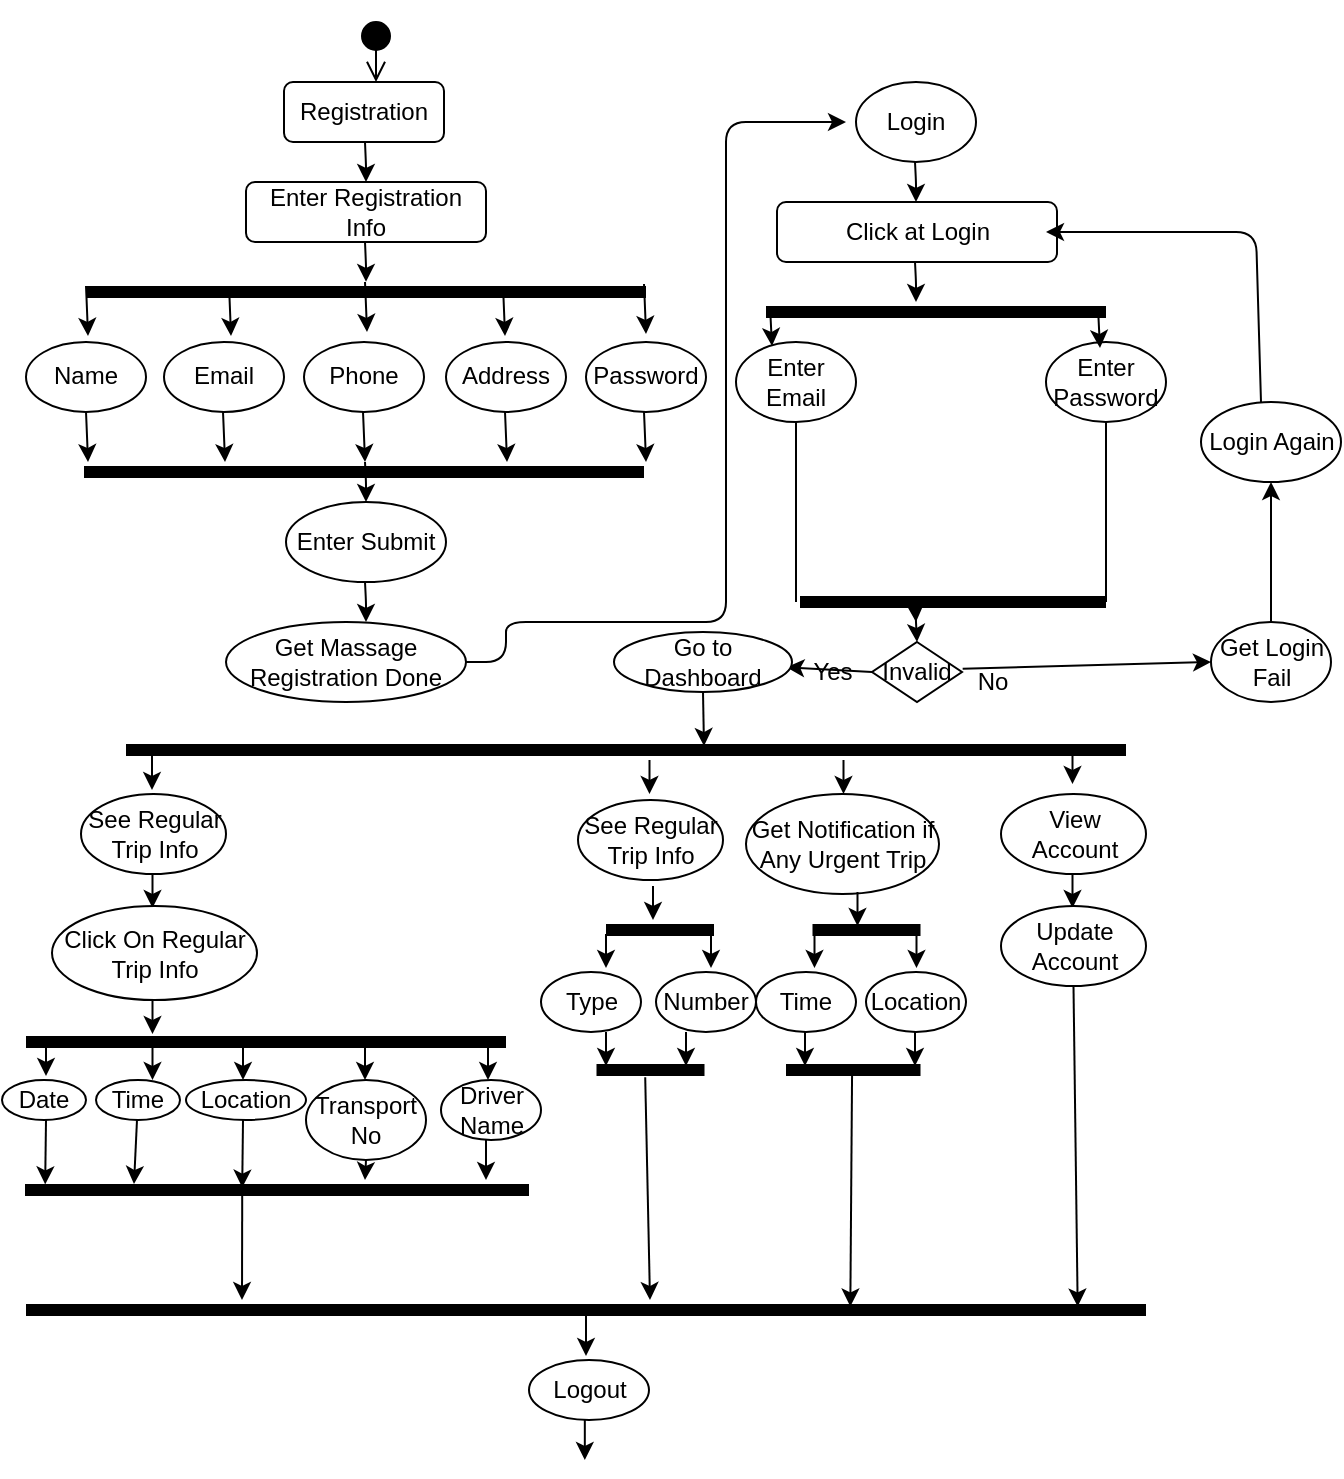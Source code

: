 <mxfile version="14.9.6" type="github">
  <diagram id="tKXObVT6ODstsICqTzrA" name="Page-1">
    <mxGraphModel dx="1038" dy="579" grid="1" gridSize="10" guides="1" tooltips="1" connect="1" arrows="1" fold="1" page="1" pageScale="1" pageWidth="827" pageHeight="1169" math="0" shadow="0">
      <root>
        <mxCell id="0" />
        <mxCell id="1" parent="0" />
        <mxCell id="a5vDsfFaX1BTuz3lG2Y1-60" value="" style="endArrow=classic;html=1;" edge="1" parent="1">
          <mxGeometry x="30" y="51" width="50" height="50" as="geometry">
            <mxPoint x="199.5" y="261" as="sourcePoint" />
            <mxPoint x="200" y="281" as="targetPoint" />
            <Array as="points">
              <mxPoint x="200" y="271" />
            </Array>
          </mxGeometry>
        </mxCell>
        <mxCell id="a5vDsfFaX1BTuz3lG2Y1-61" value="Get Massage Registration Done" style="ellipse;whiteSpace=wrap;html=1;" vertex="1" parent="1">
          <mxGeometry x="130" y="341" width="120" height="40" as="geometry" />
        </mxCell>
        <mxCell id="a5vDsfFaX1BTuz3lG2Y1-62" value="" style="endArrow=classic;html=1;" edge="1" parent="1">
          <mxGeometry x="30" y="41" width="50" height="50" as="geometry">
            <mxPoint x="199.5" y="321" as="sourcePoint" />
            <mxPoint x="200" y="341" as="targetPoint" />
            <Array as="points">
              <mxPoint x="200" y="331" />
            </Array>
          </mxGeometry>
        </mxCell>
        <mxCell id="a5vDsfFaX1BTuz3lG2Y1-63" value="Enter Submit" style="ellipse;whiteSpace=wrap;html=1;" vertex="1" parent="1">
          <mxGeometry x="160" y="281" width="80" height="40" as="geometry" />
        </mxCell>
        <mxCell id="a5vDsfFaX1BTuz3lG2Y1-64" value="" style="endArrow=classic;html=1;exitX=1;exitY=0.5;exitDx=0;exitDy=0;" edge="1" parent="1" source="a5vDsfFaX1BTuz3lG2Y1-61">
          <mxGeometry x="30" y="71" width="50" height="50" as="geometry">
            <mxPoint x="260" y="351" as="sourcePoint" />
            <mxPoint x="440" y="91" as="targetPoint" />
            <Array as="points">
              <mxPoint x="270" y="361" />
              <mxPoint x="270" y="341" />
              <mxPoint x="380" y="341" />
              <mxPoint x="380" y="261" />
              <mxPoint x="380" y="91" />
            </Array>
          </mxGeometry>
        </mxCell>
        <mxCell id="a5vDsfFaX1BTuz3lG2Y1-65" value="Login" style="ellipse;whiteSpace=wrap;html=1;" vertex="1" parent="1">
          <mxGeometry x="445" y="71" width="60" height="40" as="geometry" />
        </mxCell>
        <mxCell id="a5vDsfFaX1BTuz3lG2Y1-66" value="" style="endArrow=classic;html=1;" edge="1" parent="1">
          <mxGeometry x="30" y="21" width="50" height="50" as="geometry">
            <mxPoint x="474.5" y="111" as="sourcePoint" />
            <mxPoint x="475" y="131" as="targetPoint" />
            <Array as="points">
              <mxPoint x="475" y="121" />
            </Array>
          </mxGeometry>
        </mxCell>
        <mxCell id="a5vDsfFaX1BTuz3lG2Y1-67" value="Click at Login" style="rounded=1;whiteSpace=wrap;html=1;" vertex="1" parent="1">
          <mxGeometry x="405.5" y="131" width="140" height="30" as="geometry" />
        </mxCell>
        <mxCell id="a5vDsfFaX1BTuz3lG2Y1-68" value="" style="endArrow=classic;html=1;" edge="1" parent="1">
          <mxGeometry x="30" y="11" width="50" height="50" as="geometry">
            <mxPoint x="474.5" y="161" as="sourcePoint" />
            <mxPoint x="475" y="181" as="targetPoint" />
            <Array as="points">
              <mxPoint x="475" y="171" />
            </Array>
          </mxGeometry>
        </mxCell>
        <mxCell id="a5vDsfFaX1BTuz3lG2Y1-69" value="Enter Email" style="ellipse;whiteSpace=wrap;html=1;" vertex="1" parent="1">
          <mxGeometry x="385" y="201" width="60" height="40" as="geometry" />
        </mxCell>
        <mxCell id="a5vDsfFaX1BTuz3lG2Y1-70" value="Enter Password" style="ellipse;whiteSpace=wrap;html=1;" vertex="1" parent="1">
          <mxGeometry x="540" y="201" width="60" height="40" as="geometry" />
        </mxCell>
        <mxCell id="a5vDsfFaX1BTuz3lG2Y1-71" value="" style="endArrow=classic;html=1;" edge="1" parent="1">
          <mxGeometry x="56" y="4" width="50" height="50" as="geometry">
            <mxPoint x="566" y="184" as="sourcePoint" />
            <mxPoint x="567" y="204" as="targetPoint" />
            <Array as="points">
              <mxPoint x="566.5" y="194" />
            </Array>
          </mxGeometry>
        </mxCell>
        <mxCell id="a5vDsfFaX1BTuz3lG2Y1-72" value="" style="endArrow=none;html=1;entryX=0.5;entryY=1;entryDx=0;entryDy=0;" edge="1" parent="1" target="a5vDsfFaX1BTuz3lG2Y1-69">
          <mxGeometry x="30" y="71" width="50" height="50" as="geometry">
            <mxPoint x="415" y="331" as="sourcePoint" />
            <mxPoint x="460" y="281" as="targetPoint" />
          </mxGeometry>
        </mxCell>
        <mxCell id="a5vDsfFaX1BTuz3lG2Y1-73" value="" style="endArrow=none;html=1;entryX=0.5;entryY=1;entryDx=0;entryDy=0;" edge="1" parent="1" target="a5vDsfFaX1BTuz3lG2Y1-70">
          <mxGeometry x="30" y="71" width="50" height="50" as="geometry">
            <mxPoint x="570" y="331" as="sourcePoint" />
            <mxPoint x="460" y="281" as="targetPoint" />
          </mxGeometry>
        </mxCell>
        <mxCell id="a5vDsfFaX1BTuz3lG2Y1-74" value="" style="endArrow=classic;html=1;" edge="1" parent="1">
          <mxGeometry x="30" y="71" width="50" height="50" as="geometry">
            <mxPoint x="474.5" y="331" as="sourcePoint" />
            <mxPoint x="475" y="341" as="targetPoint" />
            <Array as="points">
              <mxPoint x="475" y="341" />
            </Array>
          </mxGeometry>
        </mxCell>
        <mxCell id="a5vDsfFaX1BTuz3lG2Y1-75" value="Invalid" style="rhombus;whiteSpace=wrap;html=1;" vertex="1" parent="1">
          <mxGeometry x="453" y="351" width="45" height="30" as="geometry" />
        </mxCell>
        <mxCell id="a5vDsfFaX1BTuz3lG2Y1-76" value="" style="endArrow=classic;html=1;exitX=0;exitY=0.5;exitDx=0;exitDy=0;entryX=-0.07;entryY=0.38;entryDx=0;entryDy=0;entryPerimeter=0;" edge="1" parent="1" source="a5vDsfFaX1BTuz3lG2Y1-75" target="a5vDsfFaX1BTuz3lG2Y1-78">
          <mxGeometry x="30" y="71" width="50" height="50" as="geometry">
            <mxPoint x="410" y="431" as="sourcePoint" />
            <mxPoint x="420" y="381" as="targetPoint" />
          </mxGeometry>
        </mxCell>
        <mxCell id="a5vDsfFaX1BTuz3lG2Y1-77" value="Go to Dashboard" style="ellipse;whiteSpace=wrap;html=1;" vertex="1" parent="1">
          <mxGeometry x="324" y="346" width="89" height="30" as="geometry" />
        </mxCell>
        <mxCell id="a5vDsfFaX1BTuz3lG2Y1-78" value="Yes" style="text;html=1;align=center;verticalAlign=middle;resizable=0;points=[];autosize=1;strokeColor=none;" vertex="1" parent="1">
          <mxGeometry x="413" y="356" width="40" height="20" as="geometry" />
        </mxCell>
        <mxCell id="a5vDsfFaX1BTuz3lG2Y1-79" value="No" style="text;html=1;align=center;verticalAlign=middle;resizable=0;points=[];autosize=1;strokeColor=none;" vertex="1" parent="1">
          <mxGeometry x="498" y="361" width="30" height="20" as="geometry" />
        </mxCell>
        <mxCell id="a5vDsfFaX1BTuz3lG2Y1-80" value="Get Login Fail" style="ellipse;whiteSpace=wrap;html=1;" vertex="1" parent="1">
          <mxGeometry x="622.5" y="341" width="60" height="40" as="geometry" />
        </mxCell>
        <mxCell id="a5vDsfFaX1BTuz3lG2Y1-81" value="" style="endArrow=classic;html=1;entryX=0;entryY=0.5;entryDx=0;entryDy=0;exitX=0.011;exitY=0.167;exitDx=0;exitDy=0;exitPerimeter=0;" edge="1" parent="1" source="a5vDsfFaX1BTuz3lG2Y1-79" target="a5vDsfFaX1BTuz3lG2Y1-80">
          <mxGeometry x="30" y="63" width="50" height="50" as="geometry">
            <mxPoint x="497" y="373" as="sourcePoint" />
            <mxPoint x="590" y="373" as="targetPoint" />
          </mxGeometry>
        </mxCell>
        <mxCell id="a5vDsfFaX1BTuz3lG2Y1-82" value="" style="endArrow=classic;html=1;exitX=0.5;exitY=0;exitDx=0;exitDy=0;" edge="1" parent="1">
          <mxGeometry x="25" y="71" width="50" height="50" as="geometry">
            <mxPoint x="647.5" y="231" as="sourcePoint" />
            <mxPoint x="540" y="146" as="targetPoint" />
            <Array as="points">
              <mxPoint x="645" y="146" />
            </Array>
          </mxGeometry>
        </mxCell>
        <mxCell id="a5vDsfFaX1BTuz3lG2Y1-83" value="Login Again" style="ellipse;whiteSpace=wrap;html=1;" vertex="1" parent="1">
          <mxGeometry x="617.5" y="231" width="70" height="40" as="geometry" />
        </mxCell>
        <mxCell id="a5vDsfFaX1BTuz3lG2Y1-84" value="" style="endArrow=classic;html=1;exitX=0.5;exitY=0;exitDx=0;exitDy=0;entryX=0.5;entryY=1;entryDx=0;entryDy=0;" edge="1" parent="1" source="a5vDsfFaX1BTuz3lG2Y1-80" target="a5vDsfFaX1BTuz3lG2Y1-83">
          <mxGeometry x="30" y="71" width="50" height="50" as="geometry">
            <mxPoint x="410" y="431" as="sourcePoint" />
            <mxPoint x="460" y="381" as="targetPoint" />
          </mxGeometry>
        </mxCell>
        <mxCell id="a5vDsfFaX1BTuz3lG2Y1-85" value="Registration" style="rounded=1;whiteSpace=wrap;html=1;" vertex="1" parent="1">
          <mxGeometry x="159" y="71" width="80" height="30" as="geometry" />
        </mxCell>
        <mxCell id="a5vDsfFaX1BTuz3lG2Y1-86" value="Enter Registration Info" style="rounded=1;whiteSpace=wrap;html=1;" vertex="1" parent="1">
          <mxGeometry x="140" y="121" width="120" height="30" as="geometry" />
        </mxCell>
        <mxCell id="a5vDsfFaX1BTuz3lG2Y1-87" value="" style="endArrow=classic;html=1;" edge="1" parent="1">
          <mxGeometry x="30" y="66.142" width="50" height="58.294" as="geometry">
            <mxPoint x="199.5" y="101.118" as="sourcePoint" />
            <mxPoint x="200" y="121" as="targetPoint" />
            <Array as="points">
              <mxPoint x="200" y="112.777" />
            </Array>
          </mxGeometry>
        </mxCell>
        <mxCell id="a5vDsfFaX1BTuz3lG2Y1-88" value="" style="endArrow=classic;html=1;" edge="1" parent="1">
          <mxGeometry x="30" y="46.072" width="50" height="58.294" as="geometry">
            <mxPoint x="199.5" y="151.001" as="sourcePoint" />
            <mxPoint x="200" y="170.93" as="targetPoint" />
            <Array as="points">
              <mxPoint x="200" y="162.66" />
            </Array>
          </mxGeometry>
        </mxCell>
        <mxCell id="a5vDsfFaX1BTuz3lG2Y1-89" value="Name" style="ellipse;whiteSpace=wrap;html=1;" vertex="1" parent="1">
          <mxGeometry x="30" y="201.004" width="60" height="34.976" as="geometry" />
        </mxCell>
        <mxCell id="a5vDsfFaX1BTuz3lG2Y1-90" value="Email" style="ellipse;whiteSpace=wrap;html=1;" vertex="1" parent="1">
          <mxGeometry x="99" y="201.004" width="60" height="34.976" as="geometry" />
        </mxCell>
        <mxCell id="a5vDsfFaX1BTuz3lG2Y1-91" value="Phone" style="ellipse;whiteSpace=wrap;html=1;" vertex="1" parent="1">
          <mxGeometry x="169" y="201.004" width="60" height="34.976" as="geometry" />
        </mxCell>
        <mxCell id="a5vDsfFaX1BTuz3lG2Y1-92" value="Address" style="ellipse;whiteSpace=wrap;html=1;" vertex="1" parent="1">
          <mxGeometry x="240" y="201.004" width="60" height="34.976" as="geometry" />
        </mxCell>
        <mxCell id="a5vDsfFaX1BTuz3lG2Y1-93" value="Password" style="ellipse;whiteSpace=wrap;html=1;" vertex="1" parent="1">
          <mxGeometry x="310" y="201.004" width="60" height="34.976" as="geometry" />
        </mxCell>
        <mxCell id="a5vDsfFaX1BTuz3lG2Y1-94" value="" style="html=1;verticalAlign=bottom;startArrow=circle;startFill=1;endArrow=open;startSize=6;endSize=8;" edge="1" parent="1">
          <mxGeometry x="30" y="40" width="80" as="geometry">
            <mxPoint x="205" y="40" as="sourcePoint" />
            <mxPoint x="205" y="71" as="targetPoint" />
          </mxGeometry>
        </mxCell>
        <mxCell id="a5vDsfFaX1BTuz3lG2Y1-95" value="" style="shape=line;html=1;strokeWidth=6;" vertex="1" parent="1">
          <mxGeometry x="60" y="171" width="280" height="10" as="geometry" />
        </mxCell>
        <mxCell id="a5vDsfFaX1BTuz3lG2Y1-96" value="" style="endArrow=classic;html=1;" edge="1" parent="1">
          <mxGeometry x="30" y="33.092" width="50" height="58.294" as="geometry">
            <mxPoint x="60" y="172.997" as="sourcePoint" />
            <mxPoint x="61" y="197.95" as="targetPoint" />
            <Array as="points">
              <mxPoint x="60.5" y="184.656" />
            </Array>
          </mxGeometry>
        </mxCell>
        <mxCell id="a5vDsfFaX1BTuz3lG2Y1-97" value="" style="endArrow=classic;html=1;" edge="1" parent="1">
          <mxGeometry x="101.5" y="33.092" width="50" height="58.294" as="geometry">
            <mxPoint x="131.5" y="172.997" as="sourcePoint" />
            <mxPoint x="132.5" y="197.95" as="targetPoint" />
            <Array as="points">
              <mxPoint x="132" y="184.656" />
            </Array>
          </mxGeometry>
        </mxCell>
        <mxCell id="a5vDsfFaX1BTuz3lG2Y1-98" value="" style="endArrow=classic;html=1;" edge="1" parent="1">
          <mxGeometry x="169.5" y="31.092" width="50" height="58.294" as="geometry">
            <mxPoint x="199.5" y="170.997" as="sourcePoint" />
            <mxPoint x="200.5" y="195.95" as="targetPoint" />
            <Array as="points">
              <mxPoint x="200" y="182.656" />
            </Array>
          </mxGeometry>
        </mxCell>
        <mxCell id="a5vDsfFaX1BTuz3lG2Y1-99" value="" style="endArrow=classic;html=1;" edge="1" parent="1">
          <mxGeometry x="238.5" y="33.092" width="50" height="58.294" as="geometry">
            <mxPoint x="268.5" y="172.997" as="sourcePoint" />
            <mxPoint x="269.5" y="197.95" as="targetPoint" />
            <Array as="points">
              <mxPoint x="269" y="184.656" />
            </Array>
          </mxGeometry>
        </mxCell>
        <mxCell id="a5vDsfFaX1BTuz3lG2Y1-100" value="" style="endArrow=classic;html=1;" edge="1" parent="1">
          <mxGeometry x="309" y="32.092" width="50" height="58.294" as="geometry">
            <mxPoint x="339" y="171.997" as="sourcePoint" />
            <mxPoint x="340" y="196.95" as="targetPoint" />
            <Array as="points">
              <mxPoint x="339.5" y="183.656" />
            </Array>
          </mxGeometry>
        </mxCell>
        <mxCell id="a5vDsfFaX1BTuz3lG2Y1-101" value="" style="endArrow=classic;html=1;" edge="1" parent="1">
          <mxGeometry x="30" y="96.072" width="50" height="58.294" as="geometry">
            <mxPoint x="60" y="235.977" as="sourcePoint" />
            <mxPoint x="61" y="261" as="targetPoint" />
            <Array as="points">
              <mxPoint x="60.5" y="247.636" />
            </Array>
          </mxGeometry>
        </mxCell>
        <mxCell id="a5vDsfFaX1BTuz3lG2Y1-102" value="" style="endArrow=classic;html=1;" edge="1" parent="1">
          <mxGeometry x="98.5" y="96.072" width="50" height="58.294" as="geometry">
            <mxPoint x="128.5" y="235.977" as="sourcePoint" />
            <mxPoint x="129.5" y="261" as="targetPoint" />
            <Array as="points">
              <mxPoint x="129" y="247.636" />
            </Array>
          </mxGeometry>
        </mxCell>
        <mxCell id="a5vDsfFaX1BTuz3lG2Y1-103" value="" style="endArrow=classic;html=1;" edge="1" parent="1">
          <mxGeometry x="168.5" y="96.072" width="50" height="58.294" as="geometry">
            <mxPoint x="198.5" y="235.977" as="sourcePoint" />
            <mxPoint x="199.5" y="261" as="targetPoint" />
            <Array as="points">
              <mxPoint x="199" y="247.636" />
            </Array>
          </mxGeometry>
        </mxCell>
        <mxCell id="a5vDsfFaX1BTuz3lG2Y1-104" value="" style="endArrow=classic;html=1;" edge="1" parent="1">
          <mxGeometry x="239.5" y="96.072" width="50" height="58.294" as="geometry">
            <mxPoint x="269.5" y="235.977" as="sourcePoint" />
            <mxPoint x="270.5" y="261" as="targetPoint" />
            <Array as="points">
              <mxPoint x="270" y="247.636" />
            </Array>
          </mxGeometry>
        </mxCell>
        <mxCell id="a5vDsfFaX1BTuz3lG2Y1-105" value="" style="endArrow=classic;html=1;" edge="1" parent="1">
          <mxGeometry x="309" y="96.072" width="50" height="58.294" as="geometry">
            <mxPoint x="339" y="235.977" as="sourcePoint" />
            <mxPoint x="340" y="261" as="targetPoint" />
            <Array as="points">
              <mxPoint x="339.5" y="247.636" />
            </Array>
          </mxGeometry>
        </mxCell>
        <mxCell id="a5vDsfFaX1BTuz3lG2Y1-106" value="" style="shape=line;html=1;strokeWidth=6;" vertex="1" parent="1">
          <mxGeometry x="59" y="261" width="280" height="10" as="geometry" />
        </mxCell>
        <mxCell id="a5vDsfFaX1BTuz3lG2Y1-107" value="" style="shape=line;html=1;strokeWidth=6;" vertex="1" parent="1">
          <mxGeometry x="400" y="181" width="170" height="10" as="geometry" />
        </mxCell>
        <mxCell id="a5vDsfFaX1BTuz3lG2Y1-108" value="" style="endArrow=classic;html=1;" edge="1" parent="1">
          <mxGeometry x="-108" y="3" width="50" height="50" as="geometry">
            <mxPoint x="402" y="183" as="sourcePoint" />
            <mxPoint x="403" y="203" as="targetPoint" />
            <Array as="points">
              <mxPoint x="402.5" y="193" />
            </Array>
          </mxGeometry>
        </mxCell>
        <mxCell id="a5vDsfFaX1BTuz3lG2Y1-109" value="" style="endArrow=classic;html=1;" edge="1" parent="1">
          <mxGeometry x="-35.5" y="151" width="50" height="50" as="geometry">
            <mxPoint x="474.5" y="331" as="sourcePoint" />
            <mxPoint x="475.5" y="351" as="targetPoint" />
            <Array as="points">
              <mxPoint x="475" y="341" />
            </Array>
          </mxGeometry>
        </mxCell>
        <mxCell id="a5vDsfFaX1BTuz3lG2Y1-110" value="" style="shape=line;html=1;strokeWidth=6;" vertex="1" parent="1">
          <mxGeometry x="417" y="326" width="153" height="10" as="geometry" />
        </mxCell>
        <mxCell id="a5vDsfFaX1BTuz3lG2Y1-2" value="" style="shape=line;html=1;strokeWidth=6;rotation=0;" vertex="1" parent="1">
          <mxGeometry x="80" y="400" width="500" height="10" as="geometry" />
        </mxCell>
        <mxCell id="a5vDsfFaX1BTuz3lG2Y1-3" value="" style="endArrow=classic;html=1;" edge="1" parent="1">
          <mxGeometry x="35" y="307" width="50" height="50" as="geometry">
            <mxPoint x="93" y="408" as="sourcePoint" />
            <mxPoint x="93" y="425" as="targetPoint" />
          </mxGeometry>
        </mxCell>
        <mxCell id="a5vDsfFaX1BTuz3lG2Y1-4" value="" style="endArrow=classic;html=1;" edge="1" parent="1">
          <mxGeometry x="283.75" y="309" width="50" height="50" as="geometry">
            <mxPoint x="341.75" y="410" as="sourcePoint" />
            <mxPoint x="341.75" y="427" as="targetPoint" />
          </mxGeometry>
        </mxCell>
        <mxCell id="a5vDsfFaX1BTuz3lG2Y1-5" value="" style="endArrow=classic;html=1;" edge="1" parent="1">
          <mxGeometry x="380.75" y="309" width="50" height="50" as="geometry">
            <mxPoint x="438.75" y="410" as="sourcePoint" />
            <mxPoint x="438.75" y="427" as="targetPoint" />
          </mxGeometry>
        </mxCell>
        <mxCell id="a5vDsfFaX1BTuz3lG2Y1-6" value="" style="endArrow=classic;html=1;" edge="1" parent="1">
          <mxGeometry x="495.25" y="304" width="50" height="50" as="geometry">
            <mxPoint x="553.25" y="405" as="sourcePoint" />
            <mxPoint x="553.25" y="422" as="targetPoint" />
          </mxGeometry>
        </mxCell>
        <mxCell id="a5vDsfFaX1BTuz3lG2Y1-7" value="See Regular Trip Info" style="ellipse;whiteSpace=wrap;html=1;" vertex="1" parent="1">
          <mxGeometry x="57.5" y="427" width="72.5" height="40" as="geometry" />
        </mxCell>
        <mxCell id="a5vDsfFaX1BTuz3lG2Y1-8" value="See Regular Trip Info" style="ellipse;whiteSpace=wrap;html=1;" vertex="1" parent="1">
          <mxGeometry x="306" y="430" width="72.5" height="40" as="geometry" />
        </mxCell>
        <mxCell id="a5vDsfFaX1BTuz3lG2Y1-9" value="Get Notification if Any Urgent Trip" style="ellipse;whiteSpace=wrap;html=1;" vertex="1" parent="1">
          <mxGeometry x="390" y="427" width="96.5" height="50" as="geometry" />
        </mxCell>
        <mxCell id="a5vDsfFaX1BTuz3lG2Y1-10" value="View Account" style="ellipse;whiteSpace=wrap;html=1;" vertex="1" parent="1">
          <mxGeometry x="517.5" y="427" width="72.5" height="40" as="geometry" />
        </mxCell>
        <mxCell id="a5vDsfFaX1BTuz3lG2Y1-11" value="" style="endArrow=classic;html=1;" edge="1" parent="1">
          <mxGeometry x="35.25" y="366" width="50" height="50" as="geometry">
            <mxPoint x="93.25" y="467" as="sourcePoint" />
            <mxPoint x="93.25" y="484" as="targetPoint" />
          </mxGeometry>
        </mxCell>
        <mxCell id="a5vDsfFaX1BTuz3lG2Y1-12" value="Click On Regular Trip Info" style="ellipse;whiteSpace=wrap;html=1;" vertex="1" parent="1">
          <mxGeometry x="43" y="483" width="102.5" height="47" as="geometry" />
        </mxCell>
        <mxCell id="a5vDsfFaX1BTuz3lG2Y1-13" value="" style="shape=line;html=1;strokeWidth=6;rotation=0;" vertex="1" parent="1">
          <mxGeometry x="30" y="546" width="240" height="10" as="geometry" />
        </mxCell>
        <mxCell id="a5vDsfFaX1BTuz3lG2Y1-14" value="" style="endArrow=classic;html=1;" edge="1" parent="1">
          <mxGeometry x="35.25" y="429" width="50" height="50" as="geometry">
            <mxPoint x="93.25" y="530" as="sourcePoint" />
            <mxPoint x="93.25" y="547" as="targetPoint" />
          </mxGeometry>
        </mxCell>
        <mxCell id="a5vDsfFaX1BTuz3lG2Y1-15" value="" style="endArrow=classic;html=1;" edge="1" parent="1">
          <mxGeometry x="-18" y="450" width="50" height="50" as="geometry">
            <mxPoint x="40" y="551" as="sourcePoint" />
            <mxPoint x="40" y="568" as="targetPoint" />
          </mxGeometry>
        </mxCell>
        <mxCell id="a5vDsfFaX1BTuz3lG2Y1-16" value="" style="endArrow=classic;html=1;" edge="1" parent="1">
          <mxGeometry x="35.25" y="452" width="50" height="50" as="geometry">
            <mxPoint x="93.25" y="553" as="sourcePoint" />
            <mxPoint x="93.25" y="570" as="targetPoint" />
          </mxGeometry>
        </mxCell>
        <mxCell id="a5vDsfFaX1BTuz3lG2Y1-17" value="" style="endArrow=classic;html=1;" edge="1" parent="1">
          <mxGeometry x="80.5" y="452" width="50" height="50" as="geometry">
            <mxPoint x="138.5" y="553" as="sourcePoint" />
            <mxPoint x="138.5" y="570" as="targetPoint" />
          </mxGeometry>
        </mxCell>
        <mxCell id="a5vDsfFaX1BTuz3lG2Y1-18" value="" style="endArrow=classic;html=1;" edge="1" parent="1">
          <mxGeometry x="141.5" y="452" width="50" height="50" as="geometry">
            <mxPoint x="199.5" y="553" as="sourcePoint" />
            <mxPoint x="199.5" y="570" as="targetPoint" />
          </mxGeometry>
        </mxCell>
        <mxCell id="a5vDsfFaX1BTuz3lG2Y1-19" value="" style="endArrow=classic;html=1;" edge="1" parent="1">
          <mxGeometry x="203" y="452" width="50" height="50" as="geometry">
            <mxPoint x="261" y="553" as="sourcePoint" />
            <mxPoint x="261" y="570" as="targetPoint" />
          </mxGeometry>
        </mxCell>
        <mxCell id="a5vDsfFaX1BTuz3lG2Y1-20" value="Date" style="ellipse;whiteSpace=wrap;html=1;" vertex="1" parent="1">
          <mxGeometry x="18" y="570" width="42" height="20" as="geometry" />
        </mxCell>
        <mxCell id="a5vDsfFaX1BTuz3lG2Y1-21" value="Time" style="ellipse;whiteSpace=wrap;html=1;" vertex="1" parent="1">
          <mxGeometry x="65" y="570" width="42" height="20" as="geometry" />
        </mxCell>
        <mxCell id="a5vDsfFaX1BTuz3lG2Y1-22" value="Location" style="ellipse;whiteSpace=wrap;html=1;" vertex="1" parent="1">
          <mxGeometry x="110" y="570" width="60" height="20" as="geometry" />
        </mxCell>
        <mxCell id="a5vDsfFaX1BTuz3lG2Y1-23" value="Transport No" style="ellipse;whiteSpace=wrap;html=1;" vertex="1" parent="1">
          <mxGeometry x="170" y="570" width="60" height="40" as="geometry" />
        </mxCell>
        <mxCell id="a5vDsfFaX1BTuz3lG2Y1-24" value="Driver Name" style="ellipse;whiteSpace=wrap;html=1;" vertex="1" parent="1">
          <mxGeometry x="237.5" y="570" width="50" height="30" as="geometry" />
        </mxCell>
        <mxCell id="a5vDsfFaX1BTuz3lG2Y1-25" value="" style="shape=line;html=1;strokeWidth=6;rotation=0;" vertex="1" parent="1">
          <mxGeometry x="29.5" y="620" width="252" height="10" as="geometry" />
        </mxCell>
        <mxCell id="a5vDsfFaX1BTuz3lG2Y1-26" value="" style="endArrow=classic;html=1;" edge="1" parent="1">
          <mxGeometry x="202" y="499" width="50" height="50" as="geometry">
            <mxPoint x="260" y="600" as="sourcePoint" />
            <mxPoint x="260" y="620" as="targetPoint" />
          </mxGeometry>
        </mxCell>
        <mxCell id="a5vDsfFaX1BTuz3lG2Y1-27" value="" style="endArrow=classic;html=1;" edge="1" parent="1">
          <mxGeometry x="141.5" y="502" width="50" height="50" as="geometry">
            <mxPoint x="200" y="610" as="sourcePoint" />
            <mxPoint x="199.5" y="620" as="targetPoint" />
          </mxGeometry>
        </mxCell>
        <mxCell id="a5vDsfFaX1BTuz3lG2Y1-28" value="" style="endArrow=classic;html=1;entryX=0.431;entryY=0.38;entryDx=0;entryDy=0;entryPerimeter=0;" edge="1" parent="1" target="a5vDsfFaX1BTuz3lG2Y1-25">
          <mxGeometry x="80.5" y="489" width="50" height="50" as="geometry">
            <mxPoint x="138.5" y="590" as="sourcePoint" />
            <mxPoint x="138.5" y="607" as="targetPoint" />
          </mxGeometry>
        </mxCell>
        <mxCell id="a5vDsfFaX1BTuz3lG2Y1-29" value="" style="endArrow=classic;html=1;" edge="1" parent="1">
          <mxGeometry x="27.5" y="489" width="50" height="50" as="geometry">
            <mxPoint x="85.5" y="590" as="sourcePoint" />
            <mxPoint x="84" y="622" as="targetPoint" />
          </mxGeometry>
        </mxCell>
        <mxCell id="a5vDsfFaX1BTuz3lG2Y1-30" value="" style="endArrow=classic;html=1;entryX=0.04;entryY=0.22;entryDx=0;entryDy=0;entryPerimeter=0;" edge="1" parent="1" target="a5vDsfFaX1BTuz3lG2Y1-25">
          <mxGeometry x="-18" y="489" width="50" height="50" as="geometry">
            <mxPoint x="40" y="590" as="sourcePoint" />
            <mxPoint x="40" y="607" as="targetPoint" />
          </mxGeometry>
        </mxCell>
        <mxCell id="a5vDsfFaX1BTuz3lG2Y1-31" value="" style="endArrow=classic;html=1;exitX=0.431;exitY=0.62;exitDx=0;exitDy=0;exitPerimeter=0;" edge="1" parent="1" source="a5vDsfFaX1BTuz3lG2Y1-25">
          <mxGeometry x="18" y="400" width="50" height="50" as="geometry">
            <mxPoint x="390" y="600" as="sourcePoint" />
            <mxPoint x="138" y="680" as="targetPoint" />
          </mxGeometry>
        </mxCell>
        <mxCell id="a5vDsfFaX1BTuz3lG2Y1-32" value="" style="shape=line;html=1;strokeWidth=6;rotation=0;" vertex="1" parent="1">
          <mxGeometry x="320" y="490" width="54" height="10" as="geometry" />
        </mxCell>
        <mxCell id="a5vDsfFaX1BTuz3lG2Y1-33" value="" style="endArrow=classic;html=1;" edge="1" parent="1">
          <mxGeometry x="285.5" y="372" width="50" height="50" as="geometry">
            <mxPoint x="343.5" y="473" as="sourcePoint" />
            <mxPoint x="343.5" y="490" as="targetPoint" />
          </mxGeometry>
        </mxCell>
        <mxCell id="a5vDsfFaX1BTuz3lG2Y1-34" value="" style="endArrow=classic;html=1;" edge="1" parent="1">
          <mxGeometry x="262" y="396" width="50" height="50" as="geometry">
            <mxPoint x="320" y="497" as="sourcePoint" />
            <mxPoint x="320" y="514" as="targetPoint" />
          </mxGeometry>
        </mxCell>
        <mxCell id="a5vDsfFaX1BTuz3lG2Y1-35" value="" style="endArrow=classic;html=1;" edge="1" parent="1">
          <mxGeometry x="314.5" y="396" width="50" height="50" as="geometry">
            <mxPoint x="372.5" y="497" as="sourcePoint" />
            <mxPoint x="372.5" y="514" as="targetPoint" />
          </mxGeometry>
        </mxCell>
        <mxCell id="a5vDsfFaX1BTuz3lG2Y1-36" value="Type" style="ellipse;whiteSpace=wrap;html=1;" vertex="1" parent="1">
          <mxGeometry x="287.5" y="516" width="50" height="30" as="geometry" />
        </mxCell>
        <mxCell id="a5vDsfFaX1BTuz3lG2Y1-37" value="Number" style="ellipse;whiteSpace=wrap;html=1;" vertex="1" parent="1">
          <mxGeometry x="345" y="516" width="50" height="30" as="geometry" />
        </mxCell>
        <mxCell id="a5vDsfFaX1BTuz3lG2Y1-38" value="" style="shape=line;html=1;strokeWidth=6;rotation=0;" vertex="1" parent="1">
          <mxGeometry x="315.25" y="560" width="54" height="10" as="geometry" />
        </mxCell>
        <mxCell id="a5vDsfFaX1BTuz3lG2Y1-39" value="" style="endArrow=classic;html=1;" edge="1" parent="1">
          <mxGeometry x="302" y="445" width="50" height="50" as="geometry">
            <mxPoint x="360" y="546" as="sourcePoint" />
            <mxPoint x="360" y="563" as="targetPoint" />
          </mxGeometry>
        </mxCell>
        <mxCell id="a5vDsfFaX1BTuz3lG2Y1-40" value="" style="endArrow=classic;html=1;" edge="1" parent="1">
          <mxGeometry x="262" y="445" width="50" height="50" as="geometry">
            <mxPoint x="320" y="546" as="sourcePoint" />
            <mxPoint x="320" y="563" as="targetPoint" />
          </mxGeometry>
        </mxCell>
        <mxCell id="a5vDsfFaX1BTuz3lG2Y1-41" value="" style="endArrow=classic;html=1;exitX=0.451;exitY=0.86;exitDx=0;exitDy=0;exitPerimeter=0;" edge="1" parent="1" source="a5vDsfFaX1BTuz3lG2Y1-38">
          <mxGeometry x="18" y="400" width="50" height="50" as="geometry">
            <mxPoint x="390" y="590" as="sourcePoint" />
            <mxPoint x="342" y="680" as="targetPoint" />
          </mxGeometry>
        </mxCell>
        <mxCell id="a5vDsfFaX1BTuz3lG2Y1-42" value="" style="endArrow=classic;html=1;" edge="1" parent="1">
          <mxGeometry x="387.75" y="375" width="50" height="50" as="geometry">
            <mxPoint x="445.75" y="476" as="sourcePoint" />
            <mxPoint x="445.75" y="493" as="targetPoint" />
          </mxGeometry>
        </mxCell>
        <mxCell id="a5vDsfFaX1BTuz3lG2Y1-43" value="" style="shape=line;html=1;strokeWidth=6;rotation=0;" vertex="1" parent="1">
          <mxGeometry x="423.25" y="490" width="54" height="10" as="geometry" />
        </mxCell>
        <mxCell id="a5vDsfFaX1BTuz3lG2Y1-44" value="" style="endArrow=classic;html=1;" edge="1" parent="1">
          <mxGeometry x="366.25" y="396" width="50" height="50" as="geometry">
            <mxPoint x="424.25" y="497" as="sourcePoint" />
            <mxPoint x="424.25" y="514" as="targetPoint" />
          </mxGeometry>
        </mxCell>
        <mxCell id="a5vDsfFaX1BTuz3lG2Y1-45" value="" style="endArrow=classic;html=1;" edge="1" parent="1">
          <mxGeometry x="417.25" y="396" width="50" height="50" as="geometry">
            <mxPoint x="475.25" y="497" as="sourcePoint" />
            <mxPoint x="475.25" y="514" as="targetPoint" />
          </mxGeometry>
        </mxCell>
        <mxCell id="a5vDsfFaX1BTuz3lG2Y1-46" value="Time" style="ellipse;whiteSpace=wrap;html=1;" vertex="1" parent="1">
          <mxGeometry x="395" y="516" width="50" height="30" as="geometry" />
        </mxCell>
        <mxCell id="a5vDsfFaX1BTuz3lG2Y1-47" value="Location" style="ellipse;whiteSpace=wrap;html=1;" vertex="1" parent="1">
          <mxGeometry x="450" y="516" width="50" height="30" as="geometry" />
        </mxCell>
        <mxCell id="a5vDsfFaX1BTuz3lG2Y1-48" value="" style="endArrow=classic;html=1;" edge="1" parent="1">
          <mxGeometry x="361.5" y="445" width="50" height="50" as="geometry">
            <mxPoint x="419.5" y="546" as="sourcePoint" />
            <mxPoint x="419.5" y="563" as="targetPoint" />
          </mxGeometry>
        </mxCell>
        <mxCell id="a5vDsfFaX1BTuz3lG2Y1-49" value="" style="endArrow=classic;html=1;" edge="1" parent="1">
          <mxGeometry x="416.5" y="445" width="50" height="50" as="geometry">
            <mxPoint x="474.5" y="546" as="sourcePoint" />
            <mxPoint x="474.5" y="563" as="targetPoint" />
          </mxGeometry>
        </mxCell>
        <mxCell id="a5vDsfFaX1BTuz3lG2Y1-50" value="" style="shape=line;html=1;strokeWidth=6;rotation=0;" vertex="1" parent="1">
          <mxGeometry x="410" y="560" width="67.25" height="10" as="geometry" />
        </mxCell>
        <mxCell id="a5vDsfFaX1BTuz3lG2Y1-51" value="" style="endArrow=classic;html=1;exitX=0.451;exitY=0.86;exitDx=0;exitDy=0;exitPerimeter=0;entryX=0.736;entryY=0.324;entryDx=0;entryDy=0;entryPerimeter=0;" edge="1" parent="1" target="a5vDsfFaX1BTuz3lG2Y1-55">
          <mxGeometry x="18" y="400" width="50" height="50" as="geometry">
            <mxPoint x="443.054" y="564.0" as="sourcePoint" />
            <mxPoint x="445.45" y="1076.2" as="targetPoint" />
          </mxGeometry>
        </mxCell>
        <mxCell id="a5vDsfFaX1BTuz3lG2Y1-52" value="" style="endArrow=classic;html=1;" edge="1" parent="1">
          <mxGeometry x="495.25" y="366" width="50" height="50" as="geometry">
            <mxPoint x="553.25" y="467" as="sourcePoint" />
            <mxPoint x="553.25" y="484" as="targetPoint" />
          </mxGeometry>
        </mxCell>
        <mxCell id="a5vDsfFaX1BTuz3lG2Y1-53" value="Update Account" style="ellipse;whiteSpace=wrap;html=1;" vertex="1" parent="1">
          <mxGeometry x="517.5" y="483" width="72.5" height="40" as="geometry" />
        </mxCell>
        <mxCell id="a5vDsfFaX1BTuz3lG2Y1-54" value="" style="endArrow=classic;html=1;exitX=0.5;exitY=1;exitDx=0;exitDy=0;entryX=0.939;entryY=0.324;entryDx=0;entryDy=0;entryPerimeter=0;" edge="1" parent="1" source="a5vDsfFaX1BTuz3lG2Y1-53" target="a5vDsfFaX1BTuz3lG2Y1-55">
          <mxGeometry x="18" y="400" width="50" height="50" as="geometry">
            <mxPoint x="390" y="530" as="sourcePoint" />
            <mxPoint x="554" y="1081.6" as="targetPoint" />
          </mxGeometry>
        </mxCell>
        <mxCell id="a5vDsfFaX1BTuz3lG2Y1-55" value="" style="shape=line;html=1;strokeWidth=6;rotation=0;" vertex="1" parent="1">
          <mxGeometry x="30" y="680" width="560" height="10" as="geometry" />
        </mxCell>
        <mxCell id="a5vDsfFaX1BTuz3lG2Y1-56" value="" style="endArrow=classic;html=1;" edge="1" parent="1">
          <mxGeometry x="18" y="400" width="50" height="50" as="geometry">
            <mxPoint x="310" y="688" as="sourcePoint" />
            <mxPoint x="310" y="708" as="targetPoint" />
          </mxGeometry>
        </mxCell>
        <mxCell id="a5vDsfFaX1BTuz3lG2Y1-57" value="Logout" style="ellipse;whiteSpace=wrap;html=1;" vertex="1" parent="1">
          <mxGeometry x="281.5" y="710" width="60" height="30" as="geometry" />
        </mxCell>
        <mxCell id="a5vDsfFaX1BTuz3lG2Y1-58" value="" style="endArrow=classic;html=1;" edge="1" parent="1">
          <mxGeometry x="18" y="400" width="50" height="50" as="geometry">
            <mxPoint x="309.41" y="740.0" as="sourcePoint" />
            <mxPoint x="309.41" y="760.0" as="targetPoint" />
          </mxGeometry>
        </mxCell>
        <mxCell id="a5vDsfFaX1BTuz3lG2Y1-111" value="" style="endArrow=classic;html=1;exitX=0.5;exitY=1;exitDx=0;exitDy=0;entryX=0.578;entryY=0.3;entryDx=0;entryDy=0;entryPerimeter=0;" edge="1" parent="1" source="a5vDsfFaX1BTuz3lG2Y1-77" target="a5vDsfFaX1BTuz3lG2Y1-2">
          <mxGeometry width="50" height="50" relative="1" as="geometry">
            <mxPoint x="390" y="490" as="sourcePoint" />
            <mxPoint x="440" y="440" as="targetPoint" />
          </mxGeometry>
        </mxCell>
      </root>
    </mxGraphModel>
  </diagram>
</mxfile>
